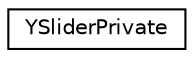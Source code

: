 digraph "Graphical Class Hierarchy"
{
 // LATEX_PDF_SIZE
  edge [fontname="Helvetica",fontsize="10",labelfontname="Helvetica",labelfontsize="10"];
  node [fontname="Helvetica",fontsize="10",shape=record];
  rankdir="LR";
  Node0 [label="YSliderPrivate",height=0.2,width=0.4,color="black", fillcolor="white", style="filled",URL="$structYSliderPrivate.html",tooltip=" "];
}
